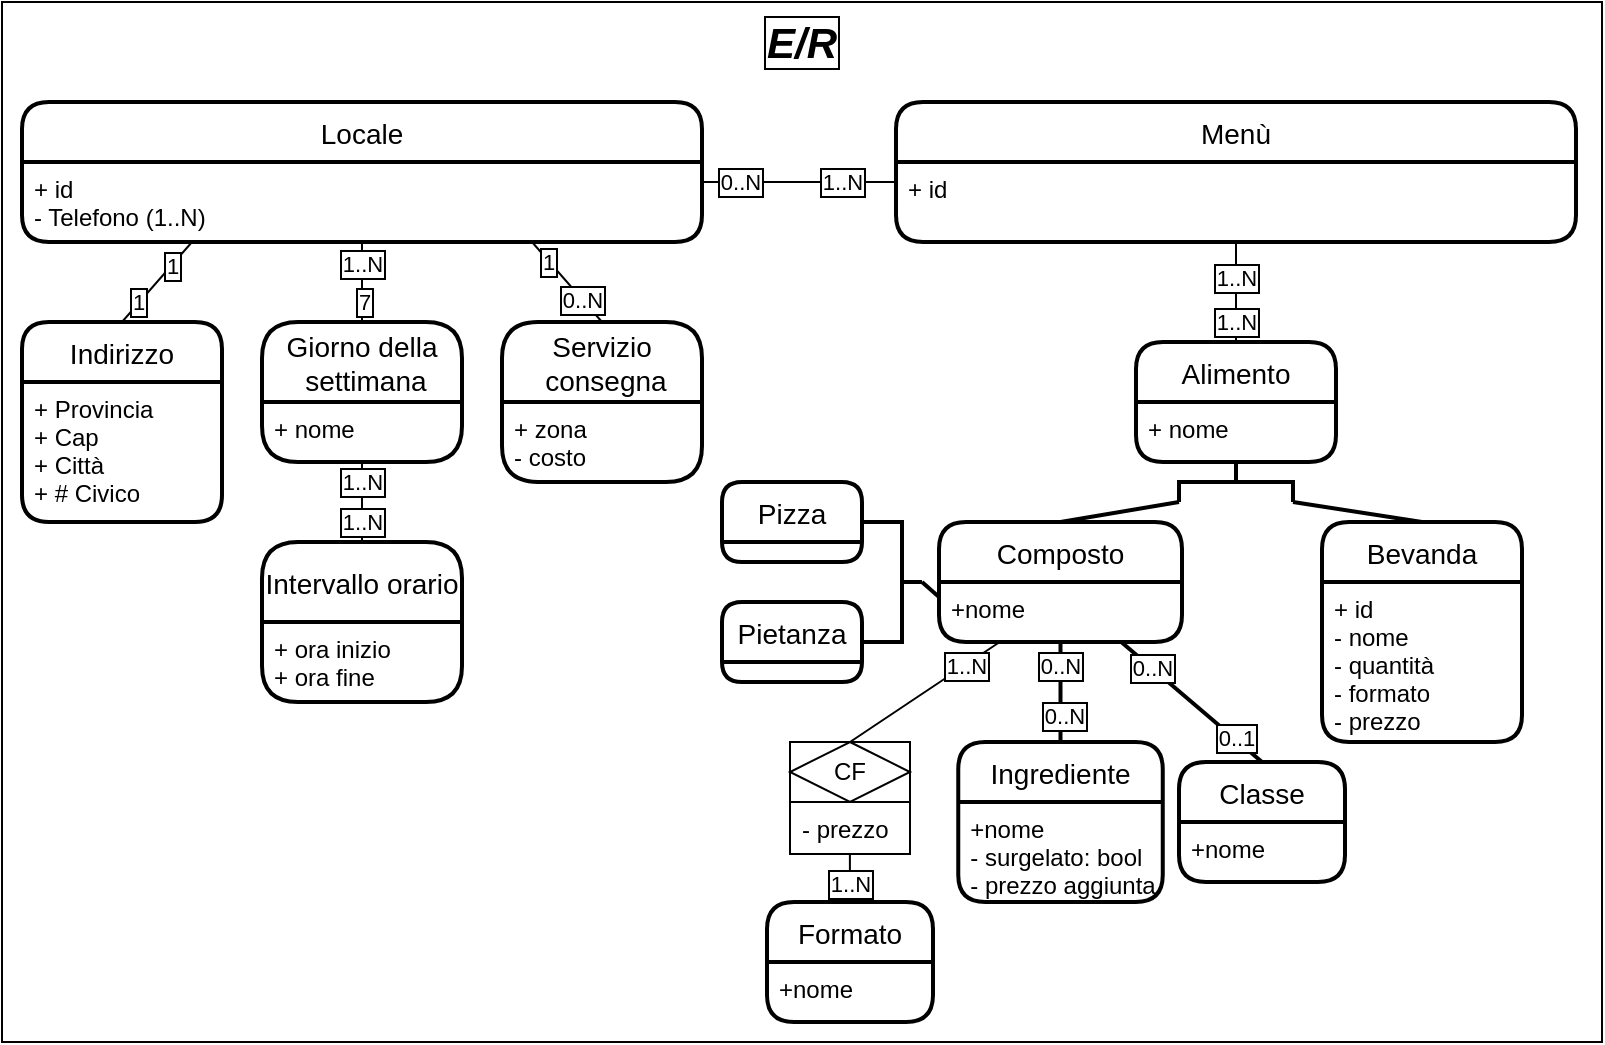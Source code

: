 <mxfile version="20.2.3" type="github"><diagram id="gKJ8rtmV4j__VJnKuHGy" name="Pagina-1"><mxGraphModel dx="1303" dy="743" grid="1" gridSize="10" guides="1" tooltips="1" connect="1" arrows="1" fold="1" page="1" pageScale="1" pageWidth="827" pageHeight="1169" math="0" shadow="0"><root><mxCell id="0"/><mxCell id="1" parent="0"/><mxCell id="rBXbczQxgdrOgJLHeuMo-136" value="E/R" style="rounded=0;whiteSpace=wrap;html=1;labelBackgroundColor=default;labelBorderColor=default;fillStyle=auto;verticalAlign=top;fontStyle=3;fontSize=21;" vertex="1" parent="1"><mxGeometry x="20" y="30" width="800" height="520" as="geometry"/></mxCell><mxCell id="rBXbczQxgdrOgJLHeuMo-50" value="Locale" style="swimlane;childLayout=stackLayout;horizontal=1;startSize=30;horizontalStack=0;rounded=1;fontSize=14;fontStyle=0;strokeWidth=2;resizeParent=0;resizeLast=1;shadow=0;dashed=0;align=center;" vertex="1" parent="1"><mxGeometry x="30" y="80" width="340" height="70" as="geometry"><mxRectangle x="160" y="80" width="80" height="30" as="alternateBounds"/></mxGeometry></mxCell><mxCell id="rBXbczQxgdrOgJLHeuMo-51" value="+ id&#10;- Telefono (1..N)" style="align=left;strokeColor=none;fillColor=none;spacingLeft=4;fontSize=12;verticalAlign=top;resizable=0;rotatable=0;part=1;" vertex="1" parent="rBXbczQxgdrOgJLHeuMo-50"><mxGeometry y="30" width="340" height="40" as="geometry"/></mxCell><mxCell id="rBXbczQxgdrOgJLHeuMo-52" value="Indirizzo" style="swimlane;childLayout=stackLayout;horizontal=1;startSize=30;horizontalStack=0;rounded=1;fontSize=14;fontStyle=0;strokeWidth=2;resizeParent=0;resizeLast=1;shadow=0;dashed=0;align=center;" vertex="1" parent="1"><mxGeometry x="30" y="190" width="100" height="100" as="geometry"><mxRectangle x="60" y="190" width="90" height="30" as="alternateBounds"/></mxGeometry></mxCell><mxCell id="rBXbczQxgdrOgJLHeuMo-53" value="+ Provincia&#10;+ Cap&#10;+ Città&#10;+ # Civico" style="align=left;strokeColor=none;fillColor=none;spacingLeft=4;fontSize=12;verticalAlign=top;resizable=0;rotatable=0;part=1;" vertex="1" parent="rBXbczQxgdrOgJLHeuMo-52"><mxGeometry y="30" width="100" height="70" as="geometry"/></mxCell><mxCell id="rBXbczQxgdrOgJLHeuMo-54" value="Giorno della&#10; settimana" style="swimlane;childLayout=stackLayout;horizontal=1;startSize=40;horizontalStack=0;rounded=1;fontSize=14;fontStyle=0;strokeWidth=2;resizeParent=0;resizeLast=1;shadow=0;dashed=0;align=center;" vertex="1" parent="1"><mxGeometry x="150" y="190" width="100" height="70" as="geometry"/></mxCell><mxCell id="rBXbczQxgdrOgJLHeuMo-55" value="+ nome" style="align=left;strokeColor=none;fillColor=none;spacingLeft=4;fontSize=12;verticalAlign=top;resizable=0;rotatable=0;part=1;" vertex="1" parent="rBXbczQxgdrOgJLHeuMo-54"><mxGeometry y="40" width="100" height="30" as="geometry"/></mxCell><mxCell id="rBXbczQxgdrOgJLHeuMo-56" value="Intervallo orario" style="swimlane;childLayout=stackLayout;horizontal=1;startSize=40;horizontalStack=0;rounded=1;fontSize=14;fontStyle=0;strokeWidth=2;resizeParent=0;resizeLast=1;shadow=0;dashed=0;align=center;" vertex="1" parent="1"><mxGeometry x="150" y="300" width="100" height="80" as="geometry"/></mxCell><mxCell id="rBXbczQxgdrOgJLHeuMo-57" value="+ ora inizio&#10;+ ora fine" style="align=left;strokeColor=none;fillColor=none;spacingLeft=4;fontSize=12;verticalAlign=top;resizable=0;rotatable=0;part=1;" vertex="1" parent="rBXbczQxgdrOgJLHeuMo-56"><mxGeometry y="40" width="100" height="40" as="geometry"/></mxCell><mxCell id="rBXbczQxgdrOgJLHeuMo-58" value="Servizio&#10; consegna" style="swimlane;childLayout=stackLayout;horizontal=1;startSize=40;horizontalStack=0;rounded=1;fontSize=14;fontStyle=0;strokeWidth=2;resizeParent=0;resizeLast=1;shadow=0;dashed=0;align=center;" vertex="1" parent="1"><mxGeometry x="270" y="190" width="100" height="80" as="geometry"/></mxCell><mxCell id="rBXbczQxgdrOgJLHeuMo-59" value="+ zona&#10;- costo" style="align=left;strokeColor=none;fillColor=none;spacingLeft=4;fontSize=12;verticalAlign=top;resizable=0;rotatable=0;part=1;" vertex="1" parent="rBXbczQxgdrOgJLHeuMo-58"><mxGeometry y="40" width="100" height="40" as="geometry"/></mxCell><mxCell id="rBXbczQxgdrOgJLHeuMo-60" value="" style="endArrow=none;html=1;rounded=0;exitX=0.25;exitY=1;exitDx=0;exitDy=0;entryX=0.5;entryY=0;entryDx=0;entryDy=0;" edge="1" parent="1" source="rBXbczQxgdrOgJLHeuMo-51" target="rBXbczQxgdrOgJLHeuMo-52"><mxGeometry relative="1" as="geometry"><mxPoint x="200" y="270" as="sourcePoint"/><mxPoint x="360" y="270" as="targetPoint"/></mxGeometry></mxCell><mxCell id="rBXbczQxgdrOgJLHeuMo-64" value="1" style="edgeLabel;html=1;align=center;verticalAlign=middle;resizable=0;points=[];labelBorderColor=default;" vertex="1" connectable="0" parent="rBXbczQxgdrOgJLHeuMo-60"><mxGeometry x="-0.409" relative="1" as="geometry"><mxPoint as="offset"/></mxGeometry></mxCell><mxCell id="rBXbczQxgdrOgJLHeuMo-66" value="1" style="edgeLabel;html=1;align=center;verticalAlign=middle;resizable=0;points=[];labelBorderColor=default;" vertex="1" connectable="0" parent="rBXbczQxgdrOgJLHeuMo-60"><mxGeometry x="0.595" y="1" relative="1" as="geometry"><mxPoint y="-3" as="offset"/></mxGeometry></mxCell><mxCell id="rBXbczQxgdrOgJLHeuMo-61" value="" style="endArrow=none;html=1;rounded=0;exitX=0.5;exitY=1;exitDx=0;exitDy=0;entryX=0.5;entryY=0;entryDx=0;entryDy=0;" edge="1" parent="1" source="rBXbczQxgdrOgJLHeuMo-51" target="rBXbczQxgdrOgJLHeuMo-54"><mxGeometry relative="1" as="geometry"><mxPoint x="200" y="270" as="sourcePoint"/><mxPoint x="360" y="270" as="targetPoint"/></mxGeometry></mxCell><mxCell id="rBXbczQxgdrOgJLHeuMo-67" value="1..N" style="edgeLabel;html=1;align=center;verticalAlign=middle;resizable=0;points=[];labelBorderColor=default;" vertex="1" connectable="0" parent="rBXbczQxgdrOgJLHeuMo-61"><mxGeometry x="-0.58" relative="1" as="geometry"><mxPoint y="2" as="offset"/></mxGeometry></mxCell><mxCell id="rBXbczQxgdrOgJLHeuMo-68" value="7" style="edgeLabel;html=1;align=center;verticalAlign=middle;resizable=0;points=[];labelBorderColor=default;labelBackgroundColor=default;" vertex="1" connectable="0" parent="rBXbczQxgdrOgJLHeuMo-61"><mxGeometry x="0.54" y="1" relative="1" as="geometry"><mxPoint y="-1" as="offset"/></mxGeometry></mxCell><mxCell id="rBXbczQxgdrOgJLHeuMo-62" value="" style="endArrow=none;html=1;rounded=0;exitX=0.75;exitY=1;exitDx=0;exitDy=0;entryX=0.5;entryY=0;entryDx=0;entryDy=0;" edge="1" parent="1" source="rBXbczQxgdrOgJLHeuMo-51" target="rBXbczQxgdrOgJLHeuMo-58"><mxGeometry relative="1" as="geometry"><mxPoint x="170" y="170" as="sourcePoint"/><mxPoint x="330" y="170" as="targetPoint"/></mxGeometry></mxCell><mxCell id="rBXbczQxgdrOgJLHeuMo-69" value="1" style="edgeLabel;html=1;align=center;verticalAlign=middle;resizable=0;points=[];labelBorderColor=default;" vertex="1" connectable="0" parent="rBXbczQxgdrOgJLHeuMo-62"><mxGeometry x="-0.523" relative="1" as="geometry"><mxPoint as="offset"/></mxGeometry></mxCell><mxCell id="rBXbczQxgdrOgJLHeuMo-70" value="0..N" style="edgeLabel;html=1;align=center;verticalAlign=middle;resizable=0;points=[];labelBorderColor=default;" vertex="1" connectable="0" parent="rBXbczQxgdrOgJLHeuMo-62"><mxGeometry x="0.434" relative="1" as="geometry"><mxPoint as="offset"/></mxGeometry></mxCell><mxCell id="rBXbczQxgdrOgJLHeuMo-63" value="" style="endArrow=none;html=1;rounded=0;exitX=0.5;exitY=1;exitDx=0;exitDy=0;entryX=0.5;entryY=0;entryDx=0;entryDy=0;" edge="1" parent="1" source="rBXbczQxgdrOgJLHeuMo-55" target="rBXbczQxgdrOgJLHeuMo-56"><mxGeometry relative="1" as="geometry"><mxPoint x="130" y="280" as="sourcePoint"/><mxPoint x="290" y="280" as="targetPoint"/></mxGeometry></mxCell><mxCell id="rBXbczQxgdrOgJLHeuMo-71" value="1..N" style="edgeLabel;html=1;align=center;verticalAlign=middle;resizable=0;points=[];labelBorderColor=default;" vertex="1" connectable="0" parent="rBXbczQxgdrOgJLHeuMo-63"><mxGeometry x="-0.504" relative="1" as="geometry"><mxPoint as="offset"/></mxGeometry></mxCell><mxCell id="rBXbczQxgdrOgJLHeuMo-72" value="1..N" style="edgeLabel;html=1;align=center;verticalAlign=middle;resizable=0;points=[];labelBorderColor=default;" vertex="1" connectable="0" parent="rBXbczQxgdrOgJLHeuMo-63"><mxGeometry x="0.479" relative="1" as="geometry"><mxPoint as="offset"/></mxGeometry></mxCell><mxCell id="rBXbczQxgdrOgJLHeuMo-73" value="Menù" style="swimlane;childLayout=stackLayout;horizontal=1;startSize=30;horizontalStack=0;rounded=1;fontSize=14;fontStyle=0;strokeWidth=2;resizeParent=0;resizeLast=1;shadow=0;dashed=0;align=center;" vertex="1" parent="1"><mxGeometry x="467" y="80" width="340" height="70" as="geometry"><mxRectangle x="160" y="80" width="80" height="30" as="alternateBounds"/></mxGeometry></mxCell><mxCell id="rBXbczQxgdrOgJLHeuMo-74" value="+ id" style="align=left;strokeColor=none;fillColor=none;spacingLeft=4;fontSize=12;verticalAlign=top;resizable=0;rotatable=0;part=1;" vertex="1" parent="rBXbczQxgdrOgJLHeuMo-73"><mxGeometry y="30" width="340" height="40" as="geometry"/></mxCell><mxCell id="rBXbczQxgdrOgJLHeuMo-76" value="" style="endArrow=none;html=1;rounded=0;exitX=1;exitY=0.25;exitDx=0;exitDy=0;entryX=0;entryY=0.25;entryDx=0;entryDy=0;" edge="1" parent="1" source="rBXbczQxgdrOgJLHeuMo-51" target="rBXbczQxgdrOgJLHeuMo-74"><mxGeometry relative="1" as="geometry"><mxPoint x="330" y="140" as="sourcePoint"/><mxPoint x="490" y="140" as="targetPoint"/></mxGeometry></mxCell><mxCell id="rBXbczQxgdrOgJLHeuMo-77" value="0..N" style="edgeLabel;html=1;align=center;verticalAlign=middle;resizable=0;points=[];labelBorderColor=default;" vertex="1" connectable="0" parent="rBXbczQxgdrOgJLHeuMo-76"><mxGeometry x="-0.619" relative="1" as="geometry"><mxPoint as="offset"/></mxGeometry></mxCell><mxCell id="rBXbczQxgdrOgJLHeuMo-78" value="1..N" style="edgeLabel;html=1;align=center;verticalAlign=middle;resizable=0;points=[];labelBorderColor=default;" vertex="1" connectable="0" parent="rBXbczQxgdrOgJLHeuMo-76"><mxGeometry x="0.437" relative="1" as="geometry"><mxPoint as="offset"/></mxGeometry></mxCell><mxCell id="rBXbczQxgdrOgJLHeuMo-79" value="Alimento" style="swimlane;childLayout=stackLayout;horizontal=1;startSize=30;horizontalStack=0;rounded=1;fontSize=14;fontStyle=0;strokeWidth=2;resizeParent=0;resizeLast=1;shadow=0;dashed=0;align=center;fillStyle=auto;" vertex="1" parent="1"><mxGeometry x="587" y="200" width="100" height="60" as="geometry"/></mxCell><mxCell id="rBXbczQxgdrOgJLHeuMo-80" value="+ nome" style="align=left;strokeColor=none;fillColor=none;spacingLeft=4;fontSize=12;verticalAlign=top;resizable=0;rotatable=0;part=1;" vertex="1" parent="rBXbczQxgdrOgJLHeuMo-79"><mxGeometry y="30" width="100" height="30" as="geometry"/></mxCell><mxCell id="rBXbczQxgdrOgJLHeuMo-81" value="" style="endArrow=none;html=1;rounded=0;exitX=0.5;exitY=1;exitDx=0;exitDy=0;entryX=0.5;entryY=0;entryDx=0;entryDy=0;" edge="1" parent="1" source="rBXbczQxgdrOgJLHeuMo-74" target="rBXbczQxgdrOgJLHeuMo-79"><mxGeometry relative="1" as="geometry"><mxPoint x="430" y="190" as="sourcePoint"/><mxPoint x="590" y="190" as="targetPoint"/></mxGeometry></mxCell><mxCell id="rBXbczQxgdrOgJLHeuMo-82" value="1..N" style="edgeLabel;html=1;align=center;verticalAlign=middle;resizable=0;points=[];labelBorderColor=default;" vertex="1" connectable="0" parent="rBXbczQxgdrOgJLHeuMo-81"><mxGeometry x="-0.297" relative="1" as="geometry"><mxPoint as="offset"/></mxGeometry></mxCell><mxCell id="rBXbczQxgdrOgJLHeuMo-83" value="1..N" style="edgeLabel;html=1;align=center;verticalAlign=middle;resizable=0;points=[];labelBorderColor=default;" vertex="1" connectable="0" parent="rBXbczQxgdrOgJLHeuMo-81"><mxGeometry x="0.632" relative="1" as="geometry"><mxPoint y="-1" as="offset"/></mxGeometry></mxCell><mxCell id="rBXbczQxgdrOgJLHeuMo-84" value="Bevanda" style="swimlane;childLayout=stackLayout;horizontal=1;startSize=30;horizontalStack=0;rounded=1;fontSize=14;fontStyle=0;strokeWidth=2;resizeParent=0;resizeLast=1;shadow=0;dashed=0;align=center;" vertex="1" parent="1"><mxGeometry x="680" y="290" width="100" height="110" as="geometry"/></mxCell><mxCell id="rBXbczQxgdrOgJLHeuMo-85" value="+ id&#10;- nome&#10;- quantità&#10;- formato&#10;- prezzo" style="align=left;strokeColor=none;fillColor=none;spacingLeft=4;fontSize=12;verticalAlign=top;resizable=0;rotatable=0;part=1;" vertex="1" parent="rBXbczQxgdrOgJLHeuMo-84"><mxGeometry y="30" width="100" height="80" as="geometry"/></mxCell><mxCell id="rBXbczQxgdrOgJLHeuMo-86" value="" style="endArrow=none;html=1;rounded=0;entryX=0.5;entryY=0;entryDx=0;entryDy=0;exitX=1;exitY=0;exitDx=0;exitDy=0;exitPerimeter=0;strokeWidth=2;" edge="1" parent="1" source="rBXbczQxgdrOgJLHeuMo-90" target="rBXbczQxgdrOgJLHeuMo-84"><mxGeometry relative="1" as="geometry"><mxPoint x="660" y="310" as="sourcePoint"/><mxPoint x="600" y="360" as="targetPoint"/></mxGeometry></mxCell><mxCell id="rBXbczQxgdrOgJLHeuMo-90" value="" style="strokeWidth=2;html=1;shape=mxgraph.flowchart.annotation_2;align=left;labelPosition=right;pointerEvents=1;labelBackgroundColor=default;labelBorderColor=default;direction=south;" vertex="1" parent="1"><mxGeometry x="608.5" y="260" width="57" height="20" as="geometry"/></mxCell><mxCell id="rBXbczQxgdrOgJLHeuMo-91" value="" style="endArrow=none;html=1;rounded=0;exitX=0.5;exitY=1;exitDx=0;exitDy=0;entryX=0;entryY=0.5;entryDx=0;entryDy=0;entryPerimeter=0;strokeWidth=2;" edge="1" parent="1" source="rBXbczQxgdrOgJLHeuMo-80" target="rBXbczQxgdrOgJLHeuMo-90"><mxGeometry relative="1" as="geometry"><mxPoint x="550" y="280" as="sourcePoint"/><mxPoint x="710" y="280" as="targetPoint"/></mxGeometry></mxCell><mxCell id="rBXbczQxgdrOgJLHeuMo-93" value="Composto" style="swimlane;childLayout=stackLayout;horizontal=1;startSize=30;horizontalStack=0;rounded=1;fontSize=14;fontStyle=0;strokeWidth=2;resizeParent=0;resizeLast=1;shadow=0;dashed=0;align=center;" vertex="1" parent="1"><mxGeometry x="488.5" y="290" width="121.5" height="60" as="geometry"/></mxCell><mxCell id="rBXbczQxgdrOgJLHeuMo-94" value="+nome" style="align=left;strokeColor=none;fillColor=none;spacingLeft=4;fontSize=12;verticalAlign=top;resizable=0;rotatable=0;part=1;" vertex="1" parent="rBXbczQxgdrOgJLHeuMo-93"><mxGeometry y="30" width="121.5" height="30" as="geometry"/></mxCell><mxCell id="rBXbczQxgdrOgJLHeuMo-95" value="" style="endArrow=none;html=1;rounded=0;entryX=0.5;entryY=0;entryDx=0;entryDy=0;exitX=1;exitY=1;exitDx=0;exitDy=0;exitPerimeter=0;strokeWidth=2;" edge="1" parent="1" source="rBXbczQxgdrOgJLHeuMo-90" target="rBXbczQxgdrOgJLHeuMo-93"><mxGeometry relative="1" as="geometry"><mxPoint x="587" y="320" as="sourcePoint"/><mxPoint x="670" y="360" as="targetPoint"/></mxGeometry></mxCell><mxCell id="rBXbczQxgdrOgJLHeuMo-97" value="" style="strokeWidth=2;html=1;shape=mxgraph.flowchart.annotation_2;align=left;labelPosition=right;pointerEvents=1;labelBackgroundColor=default;labelBorderColor=default;direction=west;" vertex="1" parent="1"><mxGeometry x="460" y="290" width="20" height="60" as="geometry"/></mxCell><mxCell id="rBXbczQxgdrOgJLHeuMo-98" value="" style="endArrow=none;html=1;rounded=0;strokeWidth=2;exitX=0;exitY=0.5;exitDx=0;exitDy=0;exitPerimeter=0;entryX=0;entryY=0.25;entryDx=0;entryDy=0;" edge="1" parent="1" source="rBXbczQxgdrOgJLHeuMo-97" target="rBXbczQxgdrOgJLHeuMo-94"><mxGeometry relative="1" as="geometry"><mxPoint x="490" y="360" as="sourcePoint"/><mxPoint x="650" y="360" as="targetPoint"/></mxGeometry></mxCell><mxCell id="rBXbczQxgdrOgJLHeuMo-99" value="Pizza" style="swimlane;childLayout=stackLayout;horizontal=1;startSize=30;horizontalStack=0;rounded=1;fontSize=14;fontStyle=0;strokeWidth=2;resizeParent=0;resizeLast=1;shadow=0;dashed=0;align=center;" vertex="1" parent="1"><mxGeometry x="380" y="270" width="70" height="40" as="geometry"/></mxCell><mxCell id="rBXbczQxgdrOgJLHeuMo-101" value="Pietanza" style="swimlane;childLayout=stackLayout;horizontal=1;startSize=30;horizontalStack=0;rounded=1;fontSize=14;fontStyle=0;strokeWidth=2;resizeParent=0;resizeLast=1;shadow=0;dashed=0;align=center;" vertex="1" parent="1"><mxGeometry x="380" y="330" width="70" height="40" as="geometry"/></mxCell><mxCell id="rBXbczQxgdrOgJLHeuMo-102" value="" style="endArrow=none;html=1;rounded=0;strokeWidth=2;exitX=1;exitY=0.5;exitDx=0;exitDy=0;entryX=1;entryY=0;entryDx=0;entryDy=0;entryPerimeter=0;" edge="1" parent="1" source="rBXbczQxgdrOgJLHeuMo-101" target="rBXbczQxgdrOgJLHeuMo-97"><mxGeometry relative="1" as="geometry"><mxPoint x="490" y="340.0" as="sourcePoint"/><mxPoint x="498.5" y="340.0" as="targetPoint"/></mxGeometry></mxCell><mxCell id="rBXbczQxgdrOgJLHeuMo-103" value="" style="endArrow=none;html=1;rounded=0;strokeWidth=2;exitX=1;exitY=0.5;exitDx=0;exitDy=0;entryX=1;entryY=1;entryDx=0;entryDy=0;entryPerimeter=0;" edge="1" parent="1" source="rBXbczQxgdrOgJLHeuMo-99" target="rBXbczQxgdrOgJLHeuMo-97"><mxGeometry relative="1" as="geometry"><mxPoint x="500" y="350.0" as="sourcePoint"/><mxPoint x="508.5" y="350.0" as="targetPoint"/></mxGeometry></mxCell><mxCell id="rBXbczQxgdrOgJLHeuMo-106" value="Classe" style="swimlane;childLayout=stackLayout;horizontal=1;startSize=30;horizontalStack=0;rounded=1;fontSize=14;fontStyle=0;strokeWidth=2;resizeParent=0;resizeLast=1;shadow=0;dashed=0;align=center;" vertex="1" parent="1"><mxGeometry x="608.5" y="410" width="83" height="60" as="geometry"/></mxCell><mxCell id="rBXbczQxgdrOgJLHeuMo-107" value="+nome" style="align=left;strokeColor=none;fillColor=none;spacingLeft=4;fontSize=12;verticalAlign=top;resizable=0;rotatable=0;part=1;" vertex="1" parent="rBXbczQxgdrOgJLHeuMo-106"><mxGeometry y="30" width="83" height="30" as="geometry"/></mxCell><mxCell id="rBXbczQxgdrOgJLHeuMo-108" value="" style="endArrow=none;html=1;rounded=0;strokeWidth=2;exitX=0.75;exitY=1;exitDx=0;exitDy=0;entryX=0.5;entryY=0;entryDx=0;entryDy=0;" edge="1" parent="1" source="rBXbczQxgdrOgJLHeuMo-94" target="rBXbczQxgdrOgJLHeuMo-106"><mxGeometry relative="1" as="geometry"><mxPoint x="470" y="370" as="sourcePoint"/><mxPoint x="630" y="370" as="targetPoint"/></mxGeometry></mxCell><mxCell id="rBXbczQxgdrOgJLHeuMo-115" value="0..N" style="edgeLabel;html=1;align=center;verticalAlign=middle;resizable=0;points=[];labelBorderColor=default;" vertex="1" connectable="0" parent="rBXbczQxgdrOgJLHeuMo-108"><mxGeometry x="-0.574" relative="1" as="geometry"><mxPoint as="offset"/></mxGeometry></mxCell><mxCell id="rBXbczQxgdrOgJLHeuMo-116" value="0..1" style="edgeLabel;html=1;align=center;verticalAlign=middle;resizable=0;points=[];labelBorderColor=default;" vertex="1" connectable="0" parent="rBXbczQxgdrOgJLHeuMo-108"><mxGeometry x="0.613" y="1" relative="1" as="geometry"><mxPoint as="offset"/></mxGeometry></mxCell><mxCell id="rBXbczQxgdrOgJLHeuMo-110" value="Ingrediente" style="swimlane;childLayout=stackLayout;horizontal=1;startSize=30;horizontalStack=0;rounded=1;fontSize=14;fontStyle=0;strokeWidth=2;resizeParent=0;resizeLast=1;shadow=0;dashed=0;align=center;" vertex="1" parent="1"><mxGeometry x="498.13" y="400" width="102.25" height="80" as="geometry"/></mxCell><mxCell id="rBXbczQxgdrOgJLHeuMo-111" value="+nome&#10;- surgelato: bool&#10;- prezzo aggiunta" style="align=left;strokeColor=none;fillColor=none;spacingLeft=4;fontSize=12;verticalAlign=top;resizable=0;rotatable=0;part=1;" vertex="1" parent="rBXbczQxgdrOgJLHeuMo-110"><mxGeometry y="30" width="102.25" height="50" as="geometry"/></mxCell><mxCell id="rBXbczQxgdrOgJLHeuMo-112" value="" style="endArrow=none;html=1;rounded=0;strokeWidth=2;exitX=0.5;exitY=1;exitDx=0;exitDy=0;entryX=0.5;entryY=0;entryDx=0;entryDy=0;" edge="1" parent="1" source="rBXbczQxgdrOgJLHeuMo-94" target="rBXbczQxgdrOgJLHeuMo-110"><mxGeometry relative="1" as="geometry"><mxPoint x="450" y="510" as="sourcePoint"/><mxPoint x="610" y="510" as="targetPoint"/></mxGeometry></mxCell><mxCell id="rBXbczQxgdrOgJLHeuMo-113" value="0..N" style="edgeLabel;html=1;align=center;verticalAlign=middle;resizable=0;points=[];labelBorderColor=default;" vertex="1" connectable="0" parent="rBXbczQxgdrOgJLHeuMo-112"><mxGeometry x="-0.511" y="-1" relative="1" as="geometry"><mxPoint as="offset"/></mxGeometry></mxCell><mxCell id="rBXbczQxgdrOgJLHeuMo-114" value="0..N" style="edgeLabel;html=1;align=center;verticalAlign=middle;resizable=0;points=[];labelBorderColor=default;" vertex="1" connectable="0" parent="rBXbczQxgdrOgJLHeuMo-112"><mxGeometry x="0.473" y="1" relative="1" as="geometry"><mxPoint as="offset"/></mxGeometry></mxCell><mxCell id="rBXbczQxgdrOgJLHeuMo-117" value="Formato" style="swimlane;childLayout=stackLayout;horizontal=1;startSize=30;horizontalStack=0;rounded=1;fontSize=14;fontStyle=0;strokeWidth=2;resizeParent=0;resizeLast=1;shadow=0;dashed=0;align=center;" vertex="1" parent="1"><mxGeometry x="402.5" y="480" width="83" height="60" as="geometry"/></mxCell><mxCell id="rBXbczQxgdrOgJLHeuMo-118" value="+nome" style="align=left;strokeColor=none;fillColor=none;spacingLeft=4;fontSize=12;verticalAlign=top;resizable=0;rotatable=0;part=1;" vertex="1" parent="rBXbczQxgdrOgJLHeuMo-117"><mxGeometry y="30" width="83" height="30" as="geometry"/></mxCell><mxCell id="rBXbczQxgdrOgJLHeuMo-128" value="" style="swimlane;fontStyle=0;childLayout=stackLayout;horizontal=1;startSize=0;fillColor=none;horizontalStack=0;resizeParent=1;resizeParentMax=0;resizeLast=0;collapsible=1;marginBottom=0;labelBackgroundColor=default;labelBorderColor=none;fillStyle=auto;" vertex="1" parent="1"><mxGeometry x="414" y="400" width="60" height="56" as="geometry"/></mxCell><mxCell id="rBXbczQxgdrOgJLHeuMo-120" value="CF" style="shape=associativeEntity;whiteSpace=wrap;html=1;align=center;labelBackgroundColor=default;labelBorderColor=none;fillStyle=auto;" vertex="1" parent="rBXbczQxgdrOgJLHeuMo-128"><mxGeometry width="60" height="30" as="geometry"/></mxCell><mxCell id="rBXbczQxgdrOgJLHeuMo-129" value="- prezzo" style="text;strokeColor=none;fillColor=none;align=left;verticalAlign=top;spacingLeft=4;spacingRight=4;overflow=hidden;rotatable=0;points=[[0,0.5],[1,0.5]];portConstraint=eastwest;labelBackgroundColor=default;labelBorderColor=none;fillStyle=auto;" vertex="1" parent="rBXbczQxgdrOgJLHeuMo-128"><mxGeometry y="30" width="60" height="26" as="geometry"/></mxCell><mxCell id="rBXbczQxgdrOgJLHeuMo-132" value="" style="endArrow=none;html=1;rounded=0;strokeWidth=1;exitX=0.5;exitY=1;exitDx=0;exitDy=0;entryX=0.5;entryY=0;entryDx=0;entryDy=0;" edge="1" parent="1"><mxGeometry relative="1" as="geometry"><mxPoint x="443.95" y="456" as="sourcePoint"/><mxPoint x="443.95" y="480" as="targetPoint"/></mxGeometry></mxCell><mxCell id="rBXbczQxgdrOgJLHeuMo-135" value="1..N" style="edgeLabel;html=1;align=center;verticalAlign=middle;resizable=0;points=[];labelBorderColor=default;" vertex="1" connectable="0" parent="rBXbczQxgdrOgJLHeuMo-132"><mxGeometry x="0.19" relative="1" as="geometry"><mxPoint as="offset"/></mxGeometry></mxCell><mxCell id="rBXbczQxgdrOgJLHeuMo-133" value="" style="endArrow=none;html=1;rounded=0;strokeWidth=1;exitX=0.5;exitY=0;exitDx=0;exitDy=0;entryX=0.25;entryY=1;entryDx=0;entryDy=0;" edge="1" parent="1" source="rBXbczQxgdrOgJLHeuMo-120" target="rBXbczQxgdrOgJLHeuMo-94"><mxGeometry relative="1" as="geometry"><mxPoint x="400" y="470" as="sourcePoint"/><mxPoint x="560" y="470" as="targetPoint"/></mxGeometry></mxCell><mxCell id="rBXbczQxgdrOgJLHeuMo-134" value="1..N" style="edgeLabel;html=1;align=center;verticalAlign=middle;resizable=0;points=[];labelBorderColor=default;" vertex="1" connectable="0" parent="rBXbczQxgdrOgJLHeuMo-133"><mxGeometry x="0.532" relative="1" as="geometry"><mxPoint as="offset"/></mxGeometry></mxCell></root></mxGraphModel></diagram></mxfile>